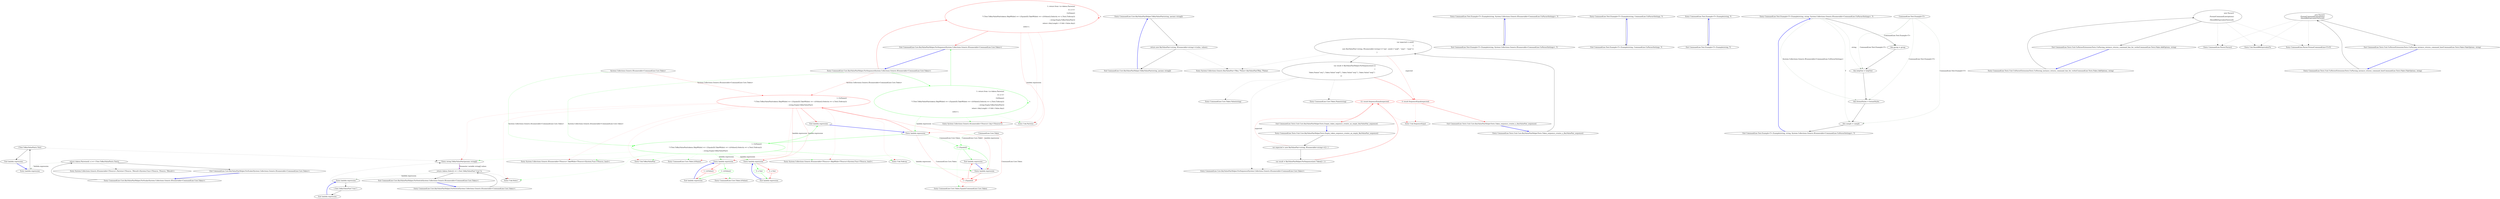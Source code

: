 digraph  {
n43 [label="System.Collections.Generic.IEnumerable<CommandLine.Core.Token>", span=""];
n44 [label="CommandLine.Core.Token", span=""];
n0 [cluster="CommandLine.Core.KeyValuePairHelper.ForSwitch(System.Collections.Generic.IEnumerable<CommandLine.Core.Token>)", label="Entry CommandLine.Core.KeyValuePairHelper.ForSwitch(System.Collections.Generic.IEnumerable<CommandLine.Core.Token>)", span="10-10"];
n1 [cluster="CommandLine.Core.KeyValuePairHelper.ForSwitch(System.Collections.Generic.IEnumerable<CommandLine.Core.Token>)", label="return tokens.Select(t => t.Text.ToKeyValuePair(''true''));", span="13-13"];
n2 [cluster="CommandLine.Core.KeyValuePairHelper.ForSwitch(System.Collections.Generic.IEnumerable<CommandLine.Core.Token>)", label="Exit CommandLine.Core.KeyValuePairHelper.ForSwitch(System.Collections.Generic.IEnumerable<CommandLine.Core.Token>)", span="10-10"];
n3 [cluster="Unk.Select", label="Entry Unk.Select", span=""];
n4 [cluster="lambda expression", label="Entry lambda expression", span="13-13"];
n5 [cluster="lambda expression", label="t.Text.ToKeyValuePair(''true'')", span="13-13"];
n6 [cluster="lambda expression", label="Exit lambda expression", span="13-13"];
n7 [cluster="string.ToKeyValuePair(params string[])", label="Entry string.ToKeyValuePair(params string[])", span="34-34"];
n8 [cluster="CommandLine.Core.KeyValuePairHelper.ForScalar(System.Collections.Generic.IEnumerable<CommandLine.Core.Token>)", label="Entry CommandLine.Core.KeyValuePairHelper.ForScalar(System.Collections.Generic.IEnumerable<CommandLine.Core.Token>)", span="16-16"];
n9 [cluster="CommandLine.Core.KeyValuePairHelper.ForScalar(System.Collections.Generic.IEnumerable<CommandLine.Core.Token>)", label="return tokens.Pairwise((f, s) => f.Text.ToKeyValuePair(s.Text));", span="19-19"];
n10 [cluster="CommandLine.Core.KeyValuePairHelper.ForScalar(System.Collections.Generic.IEnumerable<CommandLine.Core.Token>)", label="Exit CommandLine.Core.KeyValuePairHelper.ForScalar(System.Collections.Generic.IEnumerable<CommandLine.Core.Token>)", span="16-16"];
n11 [cluster="System.Collections.Generic.IEnumerable<TSource>.Pairwise<TSource, TResult>(System.Func<TSource, TSource, TResult>)", label="Entry System.Collections.Generic.IEnumerable<TSource>.Pairwise<TSource, TResult>(System.Func<TSource, TSource, TResult>)", span="272-272"];
n12 [cluster="lambda expression", label="Entry lambda expression", span="19-19"];
n13 [cluster="lambda expression", label="f.Text.ToKeyValuePair(s.Text)", span="19-19"];
n14 [cluster="lambda expression", label="Exit lambda expression", span="19-19"];
n15 [cluster="CommandLine.Core.KeyValuePairHelper.ForSequence(System.Collections.Generic.IEnumerable<CommandLine.Core.Token>)", label="Entry CommandLine.Core.KeyValuePairHelper.ForSequence(System.Collections.Generic.IEnumerable<CommandLine.Core.Token>)", span="22-22"];
n16 [cluster="CommandLine.Core.KeyValuePairHelper.ForSequence(System.Collections.Generic.IEnumerable<CommandLine.Core.Token>)", color=red, community=0, label="1: return from t in tokens.Pairwise(\r\n                (f, s) =>\r\n                        f.IsName()\r\n                            ? f.Text.ToKeyValuePair(tokens.SkipWhile(t => t.Equals(f)).TakeWhile(v => v.IsValue()).Select(x => x.Text).ToArray())\r\n                            : string.Empty.ToKeyValuePair())\r\n                   where t.Key.Length > 0 && t.Value.Any()\r\n                   select t;", span="25-31"];
n21 [cluster="lambda expression", color=red, community=0, label="1: f.IsName()\r\n                            ? f.Text.ToKeyValuePair(tokens.SkipWhile(t => t.Equals(f)).TakeWhile(v => v.IsValue()).Select(x => x.Text).ToArray())\r\n                            : string.Empty.ToKeyValuePair()", span="27-29"];
n17 [cluster="CommandLine.Core.KeyValuePairHelper.ForSequence(System.Collections.Generic.IEnumerable<CommandLine.Core.Token>)", label="Exit CommandLine.Core.KeyValuePairHelper.ForSequence(System.Collections.Generic.IEnumerable<CommandLine.Core.Token>)", span="22-22"];
n18 [cluster="Unk.Pairwise", label="Entry Unk.Pairwise", span=""];
n19 [cluster="System.Collections.Generic.IEnumerable<TSource>.Any<TSource>()", label="Entry System.Collections.Generic.IEnumerable<TSource>.Any<TSource>()", span="0-0"];
n20 [cluster="lambda expression", label="Entry lambda expression", span="26-29"];
n29 [cluster="lambda expression", color=red, community=0, label="1: t.Equals(f)", span="28-28"];
n22 [cluster="lambda expression", label="Exit lambda expression", span="26-29"];
n23 [cluster="CommandLine.Core.Token.IsName()", label="Entry CommandLine.Core.Token.IsName()", span="68-68"];
n24 [cluster="System.Collections.Generic.IEnumerable<TSource>.SkipWhile<TSource>(System.Func<TSource, bool>)", label="Entry System.Collections.Generic.IEnumerable<TSource>.SkipWhile<TSource>(System.Func<TSource, bool>)", span="0-0"];
n25 [cluster="System.Collections.Generic.IEnumerable<TSource>.TakeWhile<TSource>(System.Func<TSource, bool>)", label="Entry System.Collections.Generic.IEnumerable<TSource>.TakeWhile<TSource>(System.Func<TSource, bool>)", span="0-0"];
n26 [cluster="Unk.ToArray", label="Entry Unk.ToArray", span=""];
n27 [cluster="Unk.ToKeyValuePair", label="Entry Unk.ToKeyValuePair", span=""];
n28 [cluster="lambda expression", label="Entry lambda expression", span="28-28"];
n32 [cluster="lambda expression", label="Entry lambda expression", span="28-28"];
n36 [cluster="lambda expression", label="Entry lambda expression", span="28-28"];
n30 [cluster="lambda expression", label="Exit lambda expression", span="28-28"];
n31 [cluster="CommandLine.Core.Token.Equals(CommandLine.Core.Token)", label="Entry CommandLine.Core.Token.Equals(CommandLine.Core.Token)", span="55-55"];
n33 [cluster="lambda expression", color=red, community=0, label="1: v.IsValue()", span="28-28"];
n34 [cluster="lambda expression", label="Exit lambda expression", span="28-28"];
n35 [cluster="CommandLine.Core.Token.IsValue()", label="Entry CommandLine.Core.Token.IsValue()", span="73-73"];
n37 [cluster="lambda expression", color=red, community=0, label="5: x.Text", span="28-28"];
n38 [cluster="lambda expression", label="Exit lambda expression", span="28-28"];
n39 [cluster="CommandLine.Core.KeyValuePairHelper.ToKeyValuePair(string, params string[])", label="Entry CommandLine.Core.KeyValuePairHelper.ToKeyValuePair(string, params string[])", span="34-34"];
n40 [cluster="CommandLine.Core.KeyValuePairHelper.ToKeyValuePair(string, params string[])", label="return new KeyValuePair<string, IEnumerable<string>>(value, values);", span="36-36"];
n41 [cluster="CommandLine.Core.KeyValuePairHelper.ToKeyValuePair(string, params string[])", label="Exit CommandLine.Core.KeyValuePairHelper.ToKeyValuePair(string, params string[])", span="34-34"];
n42 [cluster="System.Collections.Generic.KeyValuePair<TKey, TValue>.KeyValuePair(TKey, TValue)", label="Entry System.Collections.Generic.KeyValuePair<TKey, TValue>.KeyValuePair(TKey, TValue)", span="0-0"];
d16 [cluster="CommandLine.Core.KeyValuePairHelper.ForSequence(System.Collections.Generic.IEnumerable<CommandLine.Core.Token>)", color=green, community=0, label="1: return from t in tokens.Pairwise(\r\n                (f, s) =>\r\n                        f.IsName()\r\n                            ? f.Text.ToKeyValuePair(tokens.SkipWhile(t => t.Equals(f)).TakeWhile(v => v.IsValue()).Select(x => x.Text).ToArray())\r\n                            : string.Empty.ToKeyValuePair())\r\n                   where t.Key.Length > 0 && t.Value.Any()\r\n                   select t;", span="25-31"];
d21 [cluster="lambda expression", color=green, community=0, label="1: f.IsName()\r\n                            ? f.Text.ToKeyValuePair(tokens.SkipWhile(t => t.Equals(f)).TakeWhile(v => v.IsValue()).Select(x => x.Text).ToArray())\r\n                            : string.Empty.ToKeyValuePair()", span="27-29"];
d29 [cluster="lambda expression", color=green, community=0, label="1: t.Equals(f)", span="28-28"];
d33 [cluster="lambda expression", color=green, community=0, label="1: v.IsValue()", span="28-28"];
d37 [cluster="lambda expression", color=green, community=0, label="5: x.Text", span="28-28"];
m0_0 [cluster="CommandLine.Tests.Unit.Core.KeyValuePairHelperTests.Empty_token_sequence_creates_an_empty_KeyValuePair_sequence()", file="KeyValuePairHelperTests.cs", label="Entry CommandLine.Tests.Unit.Core.KeyValuePairHelperTests.Empty_token_sequence_creates_an_empty_KeyValuePair_sequence()", span="12-12"];
m0_1 [cluster="CommandLine.Tests.Unit.Core.KeyValuePairHelperTests.Empty_token_sequence_creates_an_empty_KeyValuePair_sequence()", file="KeyValuePairHelperTests.cs", label="var expected = new KeyValuePair<string, IEnumerable<string>>[] { }", span="14-14"];
m0_2 [cluster="CommandLine.Tests.Unit.Core.KeyValuePairHelperTests.Empty_token_sequence_creates_an_empty_KeyValuePair_sequence()", file="KeyValuePairHelperTests.cs", label="var result = KeyValuePairHelper.ForSequence(new Token[] { })", span="16-16"];
m0_3 [cluster="CommandLine.Tests.Unit.Core.KeyValuePairHelperTests.Empty_token_sequence_creates_an_empty_KeyValuePair_sequence()", color=red, community=0, file="KeyValuePairHelperTests.cs", label="12: result.SequenceEqual(expected)", span="18-18"];
m0_4 [cluster="CommandLine.Tests.Unit.Core.KeyValuePairHelperTests.Empty_token_sequence_creates_an_empty_KeyValuePair_sequence()", file="KeyValuePairHelperTests.cs", label="Exit CommandLine.Tests.Unit.Core.KeyValuePairHelperTests.Empty_token_sequence_creates_an_empty_KeyValuePair_sequence()", span="12-12"];
m0_13 [cluster="CommandLine.Core.Token.Name(string)", file="KeyValuePairHelperTests.cs", label="Entry CommandLine.Core.Token.Name(string)", span="19-19"];
m0_6 [cluster="Unk.SequenceEqual", file="KeyValuePairHelperTests.cs", label="Entry Unk.SequenceEqual", span=""];
m0_7 [cluster="CommandLine.Tests.Unit.Core.KeyValuePairHelperTests.Token_sequence_creates_a_KeyValuePair_sequence()", file="KeyValuePairHelperTests.cs", label="Entry CommandLine.Tests.Unit.Core.KeyValuePairHelperTests.Token_sequence_creates_a_KeyValuePair_sequence()", span="22-22"];
m0_8 [cluster="CommandLine.Tests.Unit.Core.KeyValuePairHelperTests.Token_sequence_creates_a_KeyValuePair_sequence()", file="KeyValuePairHelperTests.cs", label="var expected = new[]\r\n                {\r\n                    new KeyValuePair<string, IEnumerable<string>>(''seq'', new[] {''seq0'', ''seq1'', ''seq2''})\r\n                }", span="24-27"];
m0_9 [cluster="CommandLine.Tests.Unit.Core.KeyValuePairHelperTests.Token_sequence_creates_a_KeyValuePair_sequence()", file="KeyValuePairHelperTests.cs", label="var result = KeyValuePairHelper.ForSequence(new []\r\n                {\r\n                    Token.Name(''seq''), Token.Value(''seq0''), Token.Value(''seq1''), Token.Value(''seq2'') \r\n                })", span="29-32"];
m0_10 [cluster="CommandLine.Tests.Unit.Core.KeyValuePairHelperTests.Token_sequence_creates_a_KeyValuePair_sequence()", color=red, community=0, file="KeyValuePairHelperTests.cs", label="3: result.SequenceEqual(expected)", span="34-34"];
m0_11 [cluster="CommandLine.Tests.Unit.Core.KeyValuePairHelperTests.Token_sequence_creates_a_KeyValuePair_sequence()", file="KeyValuePairHelperTests.cs", label="Exit CommandLine.Tests.Unit.Core.KeyValuePairHelperTests.Token_sequence_creates_a_KeyValuePair_sequence()", span="22-22"];
m0_14 [cluster="CommandLine.Core.Token.Value(string)", file="KeyValuePairHelperTests.cs", label="Entry CommandLine.Core.Token.Value(string)", span="24-24"];
m0_5 [cluster="CommandLine.Core.KeyValuePairHelper.ForSequence(System.Collections.Generic.IEnumerable<CommandLine.Core.Token>)", file="KeyValuePairHelperTests.cs", label="Entry CommandLine.Core.KeyValuePairHelper.ForSequence(System.Collections.Generic.IEnumerable<CommandLine.Core.Token>)", span="22-22"];
m2_6 [cluster="CommandLine.Text.Example<T>.Example(string, System.Collections.Generic.IEnumerable<CommandLine.UnParserSettings>, T)", file="UnParserExtensions.cs", label="Entry CommandLine.Text.Example<T>.Example(string, System.Collections.Generic.IEnumerable<CommandLine.UnParserSettings>, T)", span="22-22"];
m2_7 [cluster="CommandLine.Text.Example<T>.Example(string, System.Collections.Generic.IEnumerable<CommandLine.UnParserSettings>, T)", file="UnParserExtensions.cs", label="Exit CommandLine.Text.Example<T>.Example(string, System.Collections.Generic.IEnumerable<CommandLine.UnParserSettings>, T)", span="22-22"];
m2_8 [cluster="CommandLine.Text.Example<T>.Example(string, CommandLine.UnParserSettings, T)", file="UnParserExtensions.cs", label="Entry CommandLine.Text.Example<T>.Example(string, CommandLine.UnParserSettings, T)", span="27-27"];
m2_9 [cluster="CommandLine.Text.Example<T>.Example(string, CommandLine.UnParserSettings, T)", file="UnParserExtensions.cs", label="Exit CommandLine.Text.Example<T>.Example(string, CommandLine.UnParserSettings, T)", span="27-27"];
m2_10 [cluster="CommandLine.Text.Example<T>.Example(string, T)", file="UnParserExtensions.cs", label="Entry CommandLine.Text.Example<T>.Example(string, T)", span="32-32"];
m2_11 [cluster="CommandLine.Text.Example<T>.Example(string, T)", file="UnParserExtensions.cs", label="Exit CommandLine.Text.Example<T>.Example(string, T)", span="32-32"];
m2_0 [cluster="CommandLine.Text.Example<T>.Example(string, string, System.Collections.Generic.IEnumerable<CommandLine.UnParserSettings>, T)", file="UnParserExtensions.cs", label="Entry CommandLine.Text.Example<T>.Example(string, string, System.Collections.Generic.IEnumerable<CommandLine.UnParserSettings>, T)", span="14-14"];
m2_1 [cluster="CommandLine.Text.Example<T>.Example(string, string, System.Collections.Generic.IEnumerable<CommandLine.UnParserSettings>, T)", file="UnParserExtensions.cs", label="this.group = group", span="16-16"];
m2_2 [cluster="CommandLine.Text.Example<T>.Example(string, string, System.Collections.Generic.IEnumerable<CommandLine.UnParserSettings>, T)", file="UnParserExtensions.cs", label="this.helpText = helpText", span="17-17"];
m2_3 [cluster="CommandLine.Text.Example<T>.Example(string, string, System.Collections.Generic.IEnumerable<CommandLine.UnParserSettings>, T)", file="UnParserExtensions.cs", label="this.formatStyles = formatStyles", span="18-18"];
m2_4 [cluster="CommandLine.Text.Example<T>.Example(string, string, System.Collections.Generic.IEnumerable<CommandLine.UnParserSettings>, T)", file="UnParserExtensions.cs", label="this.sample = sample", span="19-19"];
m2_5 [cluster="CommandLine.Text.Example<T>.Example(string, string, System.Collections.Generic.IEnumerable<CommandLine.UnParserSettings>, T)", file="UnParserExtensions.cs", label="Exit CommandLine.Text.Example<T>.Example(string, string, System.Collections.Generic.IEnumerable<CommandLine.UnParserSettings>, T)", span="14-14"];
m2_12 [file="UnParserExtensions.cs", label="CommandLine.Text.Example<T>", span=""];
m3_4 [cluster="CommandLine.Parser.FormatCommandLine<T>(T)", file="UnParserExtensionsTests.cs", label="Entry CommandLine.Parser.FormatCommandLine<T>(T)", span="24-24"];
m3_3 [cluster="CommandLine.Parser.Parser()", file="UnParserExtensionsTests.cs", label="Entry CommandLine.Parser.Parser()", span="26-26"];
m3_6 [cluster="CommandLine.Tests.Unit.UnParserExtensionsTests.UnParsing_instance_returns_command_line_for_verbs(CommandLine.Tests.Fakes.AddOptions, string)", file="UnParserExtensionsTests.cs", label="Entry CommandLine.Tests.Unit.UnParserExtensionsTests.UnParsing_instance_returns_command_line_for_verbs(CommandLine.Tests.Fakes.AddOptions, string)", span="30-30"];
m3_7 [cluster="CommandLine.Tests.Unit.UnParserExtensionsTests.UnParsing_instance_returns_command_line_for_verbs(CommandLine.Tests.Fakes.AddOptions, string)", file="UnParserExtensionsTests.cs", label="new Parser()\r\n                .FormatCommandLine(options)\r\n                .ShouldBeEquivalentTo(result)", span="32-34"];
m3_8 [cluster="CommandLine.Tests.Unit.UnParserExtensionsTests.UnParsing_instance_returns_command_line_for_verbs(CommandLine.Tests.Fakes.AddOptions, string)", file="UnParserExtensionsTests.cs", label="Exit CommandLine.Tests.Unit.UnParserExtensionsTests.UnParsing_instance_returns_command_line_for_verbs(CommandLine.Tests.Fakes.AddOptions, string)", span="30-30"];
m3_0 [cluster="CommandLine.Tests.Unit.UnParserExtensionsTests.UnParsing_instance_returns_command_line(CommandLine.Tests.Fakes.FakeOptions, string)", file="UnParserExtensionsTests.cs", label="Entry CommandLine.Tests.Unit.UnParserExtensionsTests.UnParsing_instance_returns_command_line(CommandLine.Tests.Fakes.FakeOptions, string)", span="21-21"];
m3_1 [cluster="CommandLine.Tests.Unit.UnParserExtensionsTests.UnParsing_instance_returns_command_line(CommandLine.Tests.Fakes.FakeOptions, string)", file="UnParserExtensionsTests.cs", label="new Parser()\r                .FormatCommandLine(options)\r                .ShouldBeEquivalentTo(result)", span="23-25"];
m3_2 [cluster="CommandLine.Tests.Unit.UnParserExtensionsTests.UnParsing_instance_returns_command_line(CommandLine.Tests.Fakes.FakeOptions, string)", file="UnParserExtensionsTests.cs", label="Exit CommandLine.Tests.Unit.UnParserExtensionsTests.UnParsing_instance_returns_command_line(CommandLine.Tests.Fakes.FakeOptions, string)", span="21-21"];
m3_5 [cluster="Unk.ShouldBeEquivalentTo", file="UnParserExtensionsTests.cs", label="Entry Unk.ShouldBeEquivalentTo", span=""];
n43 -> n21  [color=red, key=1, label="System.Collections.Generic.IEnumerable<CommandLine.Core.Token>", style=dashed];
n43 -> d21  [color=green, key=1, label="System.Collections.Generic.IEnumerable<CommandLine.Core.Token>", style=dashed];
n44 -> n29  [color=red, key=1, label="CommandLine.Core.Token", style=dashed];
n44 -> d29  [color=green, key=1, label="CommandLine.Core.Token", style=dashed];
n0 -> n1  [key=0, style=solid];
n1 -> n2  [key=0, style=solid];
n1 -> n3  [key=2, style=dotted];
n1 -> n4  [color=darkseagreen4, key=1, label="lambda expression", style=dashed];
n2 -> n0  [color=blue, key=0, style=bold];
n4 -> n5  [key=0, style=solid];
n5 -> n6  [key=0, style=solid];
n5 -> n7  [key=2, style=dotted];
n6 -> n4  [color=blue, key=0, style=bold];
n7 -> n1  [color=darkorchid, key=3, label="Parameter variable string[] values", style=bold];
n8 -> n9  [key=0, style=solid];
n9 -> n10  [key=0, style=solid];
n9 -> n11  [key=2, style=dotted];
n9 -> n12  [color=darkseagreen4, key=1, label="lambda expression", style=dashed];
n10 -> n8  [color=blue, key=0, style=bold];
n12 -> n13  [key=0, style=solid];
n13 -> n14  [key=0, style=solid];
n13 -> n7  [key=2, style=dotted];
n14 -> n12  [color=blue, key=0, style=bold];
n15 -> n16  [color=red, key=0, style=solid];
n15 -> n21  [color=red, key=1, label="System.Collections.Generic.IEnumerable<CommandLine.Core.Token>", style=dashed];
n15 -> d16  [color=green, key=0, style=solid];
n15 -> d21  [color=green, key=1, label="System.Collections.Generic.IEnumerable<CommandLine.Core.Token>", style=dashed];
n16 -> n17  [color=red, key=0, style=solid];
n16 -> n18  [color=red, key=2, style=dotted];
n16 -> n19  [color=red, key=2, style=dotted];
n16 -> n20  [color=red, key=1, label="lambda expression", style=dashed];
n16 -> n16  [color=red, key=1, label=t, style=dashed];
n21 -> n22  [color=red, key=0, style=solid];
n21 -> n23  [color=red, key=2, style=dotted];
n21 -> n24  [color=red, key=2, style=dotted];
n21 -> n25  [color=red, key=2, style=dotted];
n21 -> n3  [color=red, key=2, style=dotted];
n21 -> n26  [color=red, key=2, style=dotted];
n21 -> n27  [color=red, key=2, style=dotted];
n21 -> n7  [color=red, key=2, style=dotted];
n21 -> n28  [color=red, key=1, label="lambda expression", style=dashed];
n21 -> n32  [color=red, key=1, label="lambda expression", style=dashed];
n21 -> n36  [color=red, key=1, label="lambda expression", style=dashed];
n17 -> n15  [color=blue, key=0, style=bold];
n20 -> n21  [color=red, key=0, style=solid];
n20 -> n29  [color=red, key=1, label="CommandLine.Core.Token", style=dashed];
n20 -> d21  [color=green, key=0, style=solid];
n20 -> d29  [color=green, key=1, label="CommandLine.Core.Token", style=dashed];
n29 -> n30  [color=red, key=0, style=solid];
n29 -> n31  [color=red, key=2, style=dotted];
n22 -> n20  [color=blue, key=0, style=bold];
n28 -> n29  [color=red, key=0, style=solid];
n28 -> d29  [color=green, key=0, style=solid];
n32 -> n33  [color=red, key=0, style=solid];
n32 -> d33  [color=green, key=0, style=solid];
n36 -> n37  [color=red, key=0, style=solid];
n36 -> d37  [color=green, key=0, style=solid];
n30 -> n28  [color=blue, key=0, style=bold];
n33 -> n34  [color=red, key=0, style=solid];
n33 -> n35  [color=red, key=2, style=dotted];
n34 -> n32  [color=blue, key=0, style=bold];
n37 -> n38  [color=red, key=0, style=solid];
n38 -> n36  [color=blue, key=0, style=bold];
n39 -> n40  [key=0, style=solid];
n40 -> n41  [key=0, style=solid];
n40 -> n42  [key=2, style=dotted];
n41 -> n39  [color=blue, key=0, style=bold];
d16 -> d16  [color=green, key=1, label=t, style=dashed];
d16 -> n17  [color=green, key=0, style=solid];
d16 -> n18  [color=green, key=2, style=dotted];
d16 -> n19  [color=green, key=2, style=dotted];
d16 -> n20  [color=green, key=1, label="lambda expression", style=dashed];
d21 -> n22  [color=green, key=0, style=solid];
d21 -> n23  [color=green, key=2, style=dotted];
d21 -> n24  [color=green, key=2, style=dotted];
d21 -> n25  [color=green, key=2, style=dotted];
d21 -> n3  [color=green, key=2, style=dotted];
d21 -> n26  [color=green, key=2, style=dotted];
d21 -> n27  [color=green, key=2, style=dotted];
d21 -> n7  [color=green, key=2, style=dotted];
d21 -> n28  [color=green, key=1, label="lambda expression", style=dashed];
d21 -> n32  [color=green, key=1, label="lambda expression", style=dashed];
d21 -> n36  [color=green, key=1, label="lambda expression", style=dashed];
d29 -> n30  [color=green, key=0, style=solid];
d29 -> n31  [color=green, key=2, style=dotted];
d33 -> n34  [color=green, key=0, style=solid];
d33 -> n35  [color=green, key=2, style=dotted];
d37 -> n38  [color=green, key=0, style=solid];
m0_0 -> m0_1  [key=0, style=solid];
m0_1 -> m0_2  [key=0, style=solid];
m0_1 -> m0_3  [color=red, key=1, label=expected, style=dashed];
m0_2 -> m0_3  [color=red, key=0, style=solid];
m0_2 -> m0_5  [key=2, style=dotted];
m0_3 -> m0_4  [color=red, key=0, style=solid];
m0_3 -> m0_6  [color=red, key=2, style=dotted];
m0_4 -> m0_0  [color=blue, key=0, style=bold];
m0_7 -> m0_8  [key=0, style=solid];
m0_8 -> m0_9  [key=0, style=solid];
m0_8 -> n42  [key=2, style=dotted];
m0_8 -> m0_10  [color=red, key=1, label=expected, style=dashed];
m0_9 -> m0_10  [color=red, key=0, style=solid];
m0_9 -> m0_13  [key=2, style=dotted];
m0_9 -> m0_14  [key=2, style=dotted];
m0_9 -> m0_5  [key=2, style=dotted];
m0_10 -> m0_11  [color=red, key=0, style=solid];
m0_10 -> m0_6  [color=red, key=2, style=dotted];
m0_11 -> m0_7  [color=blue, key=0, style=bold];
m2_6 -> m2_7  [key=0, style=solid];
m2_7 -> m2_6  [color=blue, key=0, style=bold];
m2_8 -> m2_9  [key=0, style=solid];
m2_9 -> m2_8  [color=blue, key=0, style=bold];
m2_10 -> m2_11  [key=0, style=solid];
m2_11 -> m2_10  [color=blue, key=0, style=bold];
m2_0 -> m2_1  [key=0, style=solid];
m2_0 -> m2_2  [color=darkseagreen4, key=1, label=string, style=dashed];
m2_0 -> m2_3  [color=darkseagreen4, key=1, label="System.Collections.Generic.IEnumerable<CommandLine.UnParserSettings>", style=dashed];
m2_0 -> m2_4  [color=darkseagreen4, key=1, label=T, style=dashed];
m2_1 -> m2_2  [key=0, style=solid];
m2_2 -> m2_3  [key=0, style=solid];
m2_3 -> m2_4  [key=0, style=solid];
m2_4 -> m2_5  [key=0, style=solid];
m2_5 -> m2_0  [color=blue, key=0, style=bold];
m2_12 -> m2_1  [color=darkseagreen4, key=1, label="CommandLine.Text.Example<T>", style=dashed];
m2_12 -> m2_2  [color=darkseagreen4, key=1, label="CommandLine.Text.Example<T>", style=dashed];
m2_12 -> m2_3  [color=darkseagreen4, key=1, label="CommandLine.Text.Example<T>", style=dashed];
m2_12 -> m2_4  [color=darkseagreen4, key=1, label="CommandLine.Text.Example<T>", style=dashed];
m3_6 -> m3_7  [key=0, style=solid];
m3_7 -> m3_8  [key=0, style=solid];
m3_7 -> m3_3  [key=2, style=dotted];
m3_7 -> m3_4  [key=2, style=dotted];
m3_7 -> m3_5  [key=2, style=dotted];
m3_8 -> m3_6  [color=blue, key=0, style=bold];
m3_0 -> m3_1  [key=0, style=solid];
m3_1 -> m3_2  [key=0, style=solid];
m3_1 -> m3_3  [key=2, style=dotted];
m3_1 -> m3_4  [key=2, style=dotted];
m3_1 -> m3_5  [key=2, style=dotted];
m3_2 -> m3_0  [color=blue, key=0, style=bold];
}
